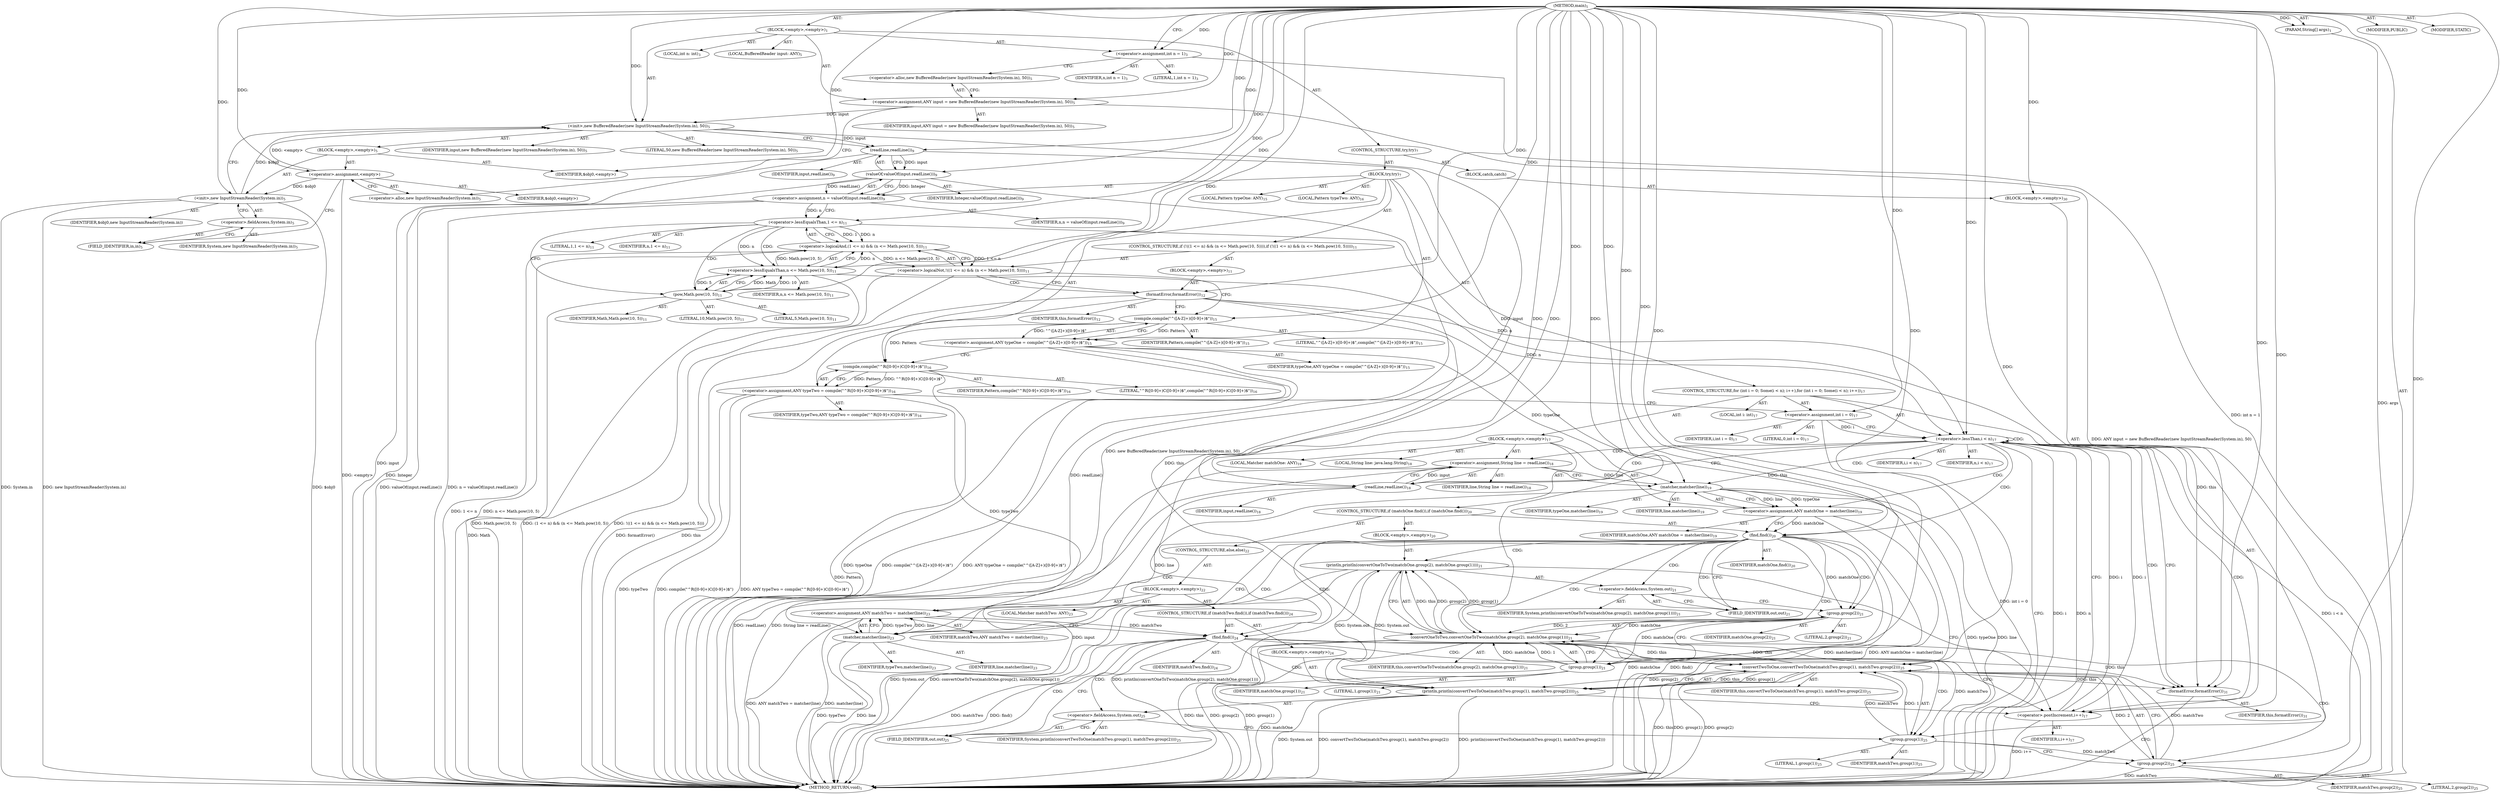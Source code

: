 digraph "main" {  
"19" [label = <(METHOD,main)<SUB>1</SUB>> ]
"20" [label = <(PARAM,String[] args)<SUB>1</SUB>> ]
"21" [label = <(BLOCK,&lt;empty&gt;,&lt;empty&gt;)<SUB>1</SUB>> ]
"22" [label = <(LOCAL,int n: int)<SUB>3</SUB>> ]
"23" [label = <(&lt;operator&gt;.assignment,int n = 1)<SUB>3</SUB>> ]
"24" [label = <(IDENTIFIER,n,int n = 1)<SUB>3</SUB>> ]
"25" [label = <(LITERAL,1,int n = 1)<SUB>3</SUB>> ]
"4" [label = <(LOCAL,BufferedReader input: ANY)<SUB>5</SUB>> ]
"26" [label = <(&lt;operator&gt;.assignment,ANY input = new BufferedReader(new InputStreamReader(System.in), 50))<SUB>5</SUB>> ]
"27" [label = <(IDENTIFIER,input,ANY input = new BufferedReader(new InputStreamReader(System.in), 50))<SUB>5</SUB>> ]
"28" [label = <(&lt;operator&gt;.alloc,new BufferedReader(new InputStreamReader(System.in), 50))<SUB>5</SUB>> ]
"29" [label = <(&lt;init&gt;,new BufferedReader(new InputStreamReader(System.in), 50))<SUB>5</SUB>> ]
"3" [label = <(IDENTIFIER,input,new BufferedReader(new InputStreamReader(System.in), 50))<SUB>5</SUB>> ]
"30" [label = <(BLOCK,&lt;empty&gt;,&lt;empty&gt;)<SUB>5</SUB>> ]
"31" [label = <(&lt;operator&gt;.assignment,&lt;empty&gt;)> ]
"32" [label = <(IDENTIFIER,$obj0,&lt;empty&gt;)> ]
"33" [label = <(&lt;operator&gt;.alloc,new InputStreamReader(System.in))<SUB>5</SUB>> ]
"34" [label = <(&lt;init&gt;,new InputStreamReader(System.in))<SUB>5</SUB>> ]
"35" [label = <(IDENTIFIER,$obj0,new InputStreamReader(System.in))> ]
"36" [label = <(&lt;operator&gt;.fieldAccess,System.in)<SUB>5</SUB>> ]
"37" [label = <(IDENTIFIER,System,new InputStreamReader(System.in))<SUB>5</SUB>> ]
"38" [label = <(FIELD_IDENTIFIER,in,in)<SUB>5</SUB>> ]
"39" [label = <(IDENTIFIER,$obj0,&lt;empty&gt;)> ]
"40" [label = <(LITERAL,50,new BufferedReader(new InputStreamReader(System.in), 50))<SUB>5</SUB>> ]
"41" [label = <(CONTROL_STRUCTURE,try,try)<SUB>7</SUB>> ]
"42" [label = <(BLOCK,try,try)<SUB>7</SUB>> ]
"43" [label = <(&lt;operator&gt;.assignment,n = valueOf(input.readLine()))<SUB>9</SUB>> ]
"44" [label = <(IDENTIFIER,n,n = valueOf(input.readLine()))<SUB>9</SUB>> ]
"45" [label = <(valueOf,valueOf(input.readLine()))<SUB>9</SUB>> ]
"46" [label = <(IDENTIFIER,Integer,valueOf(input.readLine()))<SUB>9</SUB>> ]
"47" [label = <(readLine,readLine())<SUB>9</SUB>> ]
"48" [label = <(IDENTIFIER,input,readLine())<SUB>9</SUB>> ]
"49" [label = <(CONTROL_STRUCTURE,if (!((1 &lt;= n) &amp;&amp; (n &lt;= Math.pow(10, 5)))),if (!((1 &lt;= n) &amp;&amp; (n &lt;= Math.pow(10, 5)))))<SUB>11</SUB>> ]
"50" [label = <(&lt;operator&gt;.logicalNot,!((1 &lt;= n) &amp;&amp; (n &lt;= Math.pow(10, 5))))<SUB>11</SUB>> ]
"51" [label = <(&lt;operator&gt;.logicalAnd,(1 &lt;= n) &amp;&amp; (n &lt;= Math.pow(10, 5)))<SUB>11</SUB>> ]
"52" [label = <(&lt;operator&gt;.lessEqualsThan,1 &lt;= n)<SUB>11</SUB>> ]
"53" [label = <(LITERAL,1,1 &lt;= n)<SUB>11</SUB>> ]
"54" [label = <(IDENTIFIER,n,1 &lt;= n)<SUB>11</SUB>> ]
"55" [label = <(&lt;operator&gt;.lessEqualsThan,n &lt;= Math.pow(10, 5))<SUB>11</SUB>> ]
"56" [label = <(IDENTIFIER,n,n &lt;= Math.pow(10, 5))<SUB>11</SUB>> ]
"57" [label = <(pow,Math.pow(10, 5))<SUB>11</SUB>> ]
"58" [label = <(IDENTIFIER,Math,Math.pow(10, 5))<SUB>11</SUB>> ]
"59" [label = <(LITERAL,10,Math.pow(10, 5))<SUB>11</SUB>> ]
"60" [label = <(LITERAL,5,Math.pow(10, 5))<SUB>11</SUB>> ]
"61" [label = <(BLOCK,&lt;empty&gt;,&lt;empty&gt;)<SUB>11</SUB>> ]
"62" [label = <(formatError,formatError())<SUB>12</SUB>> ]
"63" [label = <(IDENTIFIER,this,formatError())<SUB>12</SUB>> ]
"64" [label = <(LOCAL,Pattern typeOne: ANY)<SUB>15</SUB>> ]
"65" [label = <(&lt;operator&gt;.assignment,ANY typeOne = compile(&quot;^([A-Z]+)([0-9]+)$&quot;))<SUB>15</SUB>> ]
"66" [label = <(IDENTIFIER,typeOne,ANY typeOne = compile(&quot;^([A-Z]+)([0-9]+)$&quot;))<SUB>15</SUB>> ]
"67" [label = <(compile,compile(&quot;^([A-Z]+)([0-9]+)$&quot;))<SUB>15</SUB>> ]
"68" [label = <(IDENTIFIER,Pattern,compile(&quot;^([A-Z]+)([0-9]+)$&quot;))<SUB>15</SUB>> ]
"69" [label = <(LITERAL,&quot;^([A-Z]+)([0-9]+)$&quot;,compile(&quot;^([A-Z]+)([0-9]+)$&quot;))<SUB>15</SUB>> ]
"70" [label = <(LOCAL,Pattern typeTwo: ANY)<SUB>16</SUB>> ]
"71" [label = <(&lt;operator&gt;.assignment,ANY typeTwo = compile(&quot;^R([0-9]+)C([0-9]+)$&quot;))<SUB>16</SUB>> ]
"72" [label = <(IDENTIFIER,typeTwo,ANY typeTwo = compile(&quot;^R([0-9]+)C([0-9]+)$&quot;))<SUB>16</SUB>> ]
"73" [label = <(compile,compile(&quot;^R([0-9]+)C([0-9]+)$&quot;))<SUB>16</SUB>> ]
"74" [label = <(IDENTIFIER,Pattern,compile(&quot;^R([0-9]+)C([0-9]+)$&quot;))<SUB>16</SUB>> ]
"75" [label = <(LITERAL,&quot;^R([0-9]+)C([0-9]+)$&quot;,compile(&quot;^R([0-9]+)C([0-9]+)$&quot;))<SUB>16</SUB>> ]
"76" [label = <(CONTROL_STRUCTURE,for (int i = 0; Some(i &lt; n); i++),for (int i = 0; Some(i &lt; n); i++))<SUB>17</SUB>> ]
"77" [label = <(LOCAL,int i: int)<SUB>17</SUB>> ]
"78" [label = <(&lt;operator&gt;.assignment,int i = 0)<SUB>17</SUB>> ]
"79" [label = <(IDENTIFIER,i,int i = 0)<SUB>17</SUB>> ]
"80" [label = <(LITERAL,0,int i = 0)<SUB>17</SUB>> ]
"81" [label = <(&lt;operator&gt;.lessThan,i &lt; n)<SUB>17</SUB>> ]
"82" [label = <(IDENTIFIER,i,i &lt; n)<SUB>17</SUB>> ]
"83" [label = <(IDENTIFIER,n,i &lt; n)<SUB>17</SUB>> ]
"84" [label = <(&lt;operator&gt;.postIncrement,i++)<SUB>17</SUB>> ]
"85" [label = <(IDENTIFIER,i,i++)<SUB>17</SUB>> ]
"86" [label = <(BLOCK,&lt;empty&gt;,&lt;empty&gt;)<SUB>17</SUB>> ]
"87" [label = <(LOCAL,String line: java.lang.String)<SUB>18</SUB>> ]
"88" [label = <(&lt;operator&gt;.assignment,String line = readLine())<SUB>18</SUB>> ]
"89" [label = <(IDENTIFIER,line,String line = readLine())<SUB>18</SUB>> ]
"90" [label = <(readLine,readLine())<SUB>18</SUB>> ]
"91" [label = <(IDENTIFIER,input,readLine())<SUB>18</SUB>> ]
"92" [label = <(LOCAL,Matcher matchOne: ANY)<SUB>19</SUB>> ]
"93" [label = <(&lt;operator&gt;.assignment,ANY matchOne = matcher(line))<SUB>19</SUB>> ]
"94" [label = <(IDENTIFIER,matchOne,ANY matchOne = matcher(line))<SUB>19</SUB>> ]
"95" [label = <(matcher,matcher(line))<SUB>19</SUB>> ]
"96" [label = <(IDENTIFIER,typeOne,matcher(line))<SUB>19</SUB>> ]
"97" [label = <(IDENTIFIER,line,matcher(line))<SUB>19</SUB>> ]
"98" [label = <(CONTROL_STRUCTURE,if (matchOne.find()),if (matchOne.find()))<SUB>20</SUB>> ]
"99" [label = <(find,find())<SUB>20</SUB>> ]
"100" [label = <(IDENTIFIER,matchOne,find())<SUB>20</SUB>> ]
"101" [label = <(BLOCK,&lt;empty&gt;,&lt;empty&gt;)<SUB>20</SUB>> ]
"102" [label = <(println,println(convertOneToTwo(matchOne.group(2), matchOne.group(1))))<SUB>21</SUB>> ]
"103" [label = <(&lt;operator&gt;.fieldAccess,System.out)<SUB>21</SUB>> ]
"104" [label = <(IDENTIFIER,System,println(convertOneToTwo(matchOne.group(2), matchOne.group(1))))<SUB>21</SUB>> ]
"105" [label = <(FIELD_IDENTIFIER,out,out)<SUB>21</SUB>> ]
"106" [label = <(convertOneToTwo,convertOneToTwo(matchOne.group(2), matchOne.group(1)))<SUB>21</SUB>> ]
"107" [label = <(IDENTIFIER,this,convertOneToTwo(matchOne.group(2), matchOne.group(1)))<SUB>21</SUB>> ]
"108" [label = <(group,group(2))<SUB>21</SUB>> ]
"109" [label = <(IDENTIFIER,matchOne,group(2))<SUB>21</SUB>> ]
"110" [label = <(LITERAL,2,group(2))<SUB>21</SUB>> ]
"111" [label = <(group,group(1))<SUB>21</SUB>> ]
"112" [label = <(IDENTIFIER,matchOne,group(1))<SUB>21</SUB>> ]
"113" [label = <(LITERAL,1,group(1))<SUB>21</SUB>> ]
"114" [label = <(CONTROL_STRUCTURE,else,else)<SUB>22</SUB>> ]
"115" [label = <(BLOCK,&lt;empty&gt;,&lt;empty&gt;)<SUB>22</SUB>> ]
"116" [label = <(LOCAL,Matcher matchTwo: ANY)<SUB>23</SUB>> ]
"117" [label = <(&lt;operator&gt;.assignment,ANY matchTwo = matcher(line))<SUB>23</SUB>> ]
"118" [label = <(IDENTIFIER,matchTwo,ANY matchTwo = matcher(line))<SUB>23</SUB>> ]
"119" [label = <(matcher,matcher(line))<SUB>23</SUB>> ]
"120" [label = <(IDENTIFIER,typeTwo,matcher(line))<SUB>23</SUB>> ]
"121" [label = <(IDENTIFIER,line,matcher(line))<SUB>23</SUB>> ]
"122" [label = <(CONTROL_STRUCTURE,if (matchTwo.find()),if (matchTwo.find()))<SUB>24</SUB>> ]
"123" [label = <(find,find())<SUB>24</SUB>> ]
"124" [label = <(IDENTIFIER,matchTwo,find())<SUB>24</SUB>> ]
"125" [label = <(BLOCK,&lt;empty&gt;,&lt;empty&gt;)<SUB>24</SUB>> ]
"126" [label = <(println,println(convertTwoToOne(matchTwo.group(1), matchTwo.group(2))))<SUB>25</SUB>> ]
"127" [label = <(&lt;operator&gt;.fieldAccess,System.out)<SUB>25</SUB>> ]
"128" [label = <(IDENTIFIER,System,println(convertTwoToOne(matchTwo.group(1), matchTwo.group(2))))<SUB>25</SUB>> ]
"129" [label = <(FIELD_IDENTIFIER,out,out)<SUB>25</SUB>> ]
"130" [label = <(convertTwoToOne,convertTwoToOne(matchTwo.group(1), matchTwo.group(2)))<SUB>25</SUB>> ]
"131" [label = <(IDENTIFIER,this,convertTwoToOne(matchTwo.group(1), matchTwo.group(2)))<SUB>25</SUB>> ]
"132" [label = <(group,group(1))<SUB>25</SUB>> ]
"133" [label = <(IDENTIFIER,matchTwo,group(1))<SUB>25</SUB>> ]
"134" [label = <(LITERAL,1,group(1))<SUB>25</SUB>> ]
"135" [label = <(group,group(2))<SUB>25</SUB>> ]
"136" [label = <(IDENTIFIER,matchTwo,group(2))<SUB>25</SUB>> ]
"137" [label = <(LITERAL,2,group(2))<SUB>25</SUB>> ]
"138" [label = <(BLOCK,catch,catch)> ]
"139" [label = <(BLOCK,&lt;empty&gt;,&lt;empty&gt;)<SUB>30</SUB>> ]
"140" [label = <(formatError,formatError())<SUB>31</SUB>> ]
"141" [label = <(IDENTIFIER,this,formatError())<SUB>31</SUB>> ]
"142" [label = <(MODIFIER,PUBLIC)> ]
"143" [label = <(MODIFIER,STATIC)> ]
"144" [label = <(METHOD_RETURN,void)<SUB>1</SUB>> ]
  "19" -> "20"  [ label = "AST: "] 
  "19" -> "21"  [ label = "AST: "] 
  "19" -> "142"  [ label = "AST: "] 
  "19" -> "143"  [ label = "AST: "] 
  "19" -> "144"  [ label = "AST: "] 
  "21" -> "22"  [ label = "AST: "] 
  "21" -> "23"  [ label = "AST: "] 
  "21" -> "4"  [ label = "AST: "] 
  "21" -> "26"  [ label = "AST: "] 
  "21" -> "29"  [ label = "AST: "] 
  "21" -> "41"  [ label = "AST: "] 
  "23" -> "24"  [ label = "AST: "] 
  "23" -> "25"  [ label = "AST: "] 
  "26" -> "27"  [ label = "AST: "] 
  "26" -> "28"  [ label = "AST: "] 
  "29" -> "3"  [ label = "AST: "] 
  "29" -> "30"  [ label = "AST: "] 
  "29" -> "40"  [ label = "AST: "] 
  "30" -> "31"  [ label = "AST: "] 
  "30" -> "34"  [ label = "AST: "] 
  "30" -> "39"  [ label = "AST: "] 
  "31" -> "32"  [ label = "AST: "] 
  "31" -> "33"  [ label = "AST: "] 
  "34" -> "35"  [ label = "AST: "] 
  "34" -> "36"  [ label = "AST: "] 
  "36" -> "37"  [ label = "AST: "] 
  "36" -> "38"  [ label = "AST: "] 
  "41" -> "42"  [ label = "AST: "] 
  "41" -> "138"  [ label = "AST: "] 
  "42" -> "43"  [ label = "AST: "] 
  "42" -> "49"  [ label = "AST: "] 
  "42" -> "64"  [ label = "AST: "] 
  "42" -> "65"  [ label = "AST: "] 
  "42" -> "70"  [ label = "AST: "] 
  "42" -> "71"  [ label = "AST: "] 
  "42" -> "76"  [ label = "AST: "] 
  "43" -> "44"  [ label = "AST: "] 
  "43" -> "45"  [ label = "AST: "] 
  "45" -> "46"  [ label = "AST: "] 
  "45" -> "47"  [ label = "AST: "] 
  "47" -> "48"  [ label = "AST: "] 
  "49" -> "50"  [ label = "AST: "] 
  "49" -> "61"  [ label = "AST: "] 
  "50" -> "51"  [ label = "AST: "] 
  "51" -> "52"  [ label = "AST: "] 
  "51" -> "55"  [ label = "AST: "] 
  "52" -> "53"  [ label = "AST: "] 
  "52" -> "54"  [ label = "AST: "] 
  "55" -> "56"  [ label = "AST: "] 
  "55" -> "57"  [ label = "AST: "] 
  "57" -> "58"  [ label = "AST: "] 
  "57" -> "59"  [ label = "AST: "] 
  "57" -> "60"  [ label = "AST: "] 
  "61" -> "62"  [ label = "AST: "] 
  "62" -> "63"  [ label = "AST: "] 
  "65" -> "66"  [ label = "AST: "] 
  "65" -> "67"  [ label = "AST: "] 
  "67" -> "68"  [ label = "AST: "] 
  "67" -> "69"  [ label = "AST: "] 
  "71" -> "72"  [ label = "AST: "] 
  "71" -> "73"  [ label = "AST: "] 
  "73" -> "74"  [ label = "AST: "] 
  "73" -> "75"  [ label = "AST: "] 
  "76" -> "77"  [ label = "AST: "] 
  "76" -> "78"  [ label = "AST: "] 
  "76" -> "81"  [ label = "AST: "] 
  "76" -> "84"  [ label = "AST: "] 
  "76" -> "86"  [ label = "AST: "] 
  "78" -> "79"  [ label = "AST: "] 
  "78" -> "80"  [ label = "AST: "] 
  "81" -> "82"  [ label = "AST: "] 
  "81" -> "83"  [ label = "AST: "] 
  "84" -> "85"  [ label = "AST: "] 
  "86" -> "87"  [ label = "AST: "] 
  "86" -> "88"  [ label = "AST: "] 
  "86" -> "92"  [ label = "AST: "] 
  "86" -> "93"  [ label = "AST: "] 
  "86" -> "98"  [ label = "AST: "] 
  "88" -> "89"  [ label = "AST: "] 
  "88" -> "90"  [ label = "AST: "] 
  "90" -> "91"  [ label = "AST: "] 
  "93" -> "94"  [ label = "AST: "] 
  "93" -> "95"  [ label = "AST: "] 
  "95" -> "96"  [ label = "AST: "] 
  "95" -> "97"  [ label = "AST: "] 
  "98" -> "99"  [ label = "AST: "] 
  "98" -> "101"  [ label = "AST: "] 
  "98" -> "114"  [ label = "AST: "] 
  "99" -> "100"  [ label = "AST: "] 
  "101" -> "102"  [ label = "AST: "] 
  "102" -> "103"  [ label = "AST: "] 
  "102" -> "106"  [ label = "AST: "] 
  "103" -> "104"  [ label = "AST: "] 
  "103" -> "105"  [ label = "AST: "] 
  "106" -> "107"  [ label = "AST: "] 
  "106" -> "108"  [ label = "AST: "] 
  "106" -> "111"  [ label = "AST: "] 
  "108" -> "109"  [ label = "AST: "] 
  "108" -> "110"  [ label = "AST: "] 
  "111" -> "112"  [ label = "AST: "] 
  "111" -> "113"  [ label = "AST: "] 
  "114" -> "115"  [ label = "AST: "] 
  "115" -> "116"  [ label = "AST: "] 
  "115" -> "117"  [ label = "AST: "] 
  "115" -> "122"  [ label = "AST: "] 
  "117" -> "118"  [ label = "AST: "] 
  "117" -> "119"  [ label = "AST: "] 
  "119" -> "120"  [ label = "AST: "] 
  "119" -> "121"  [ label = "AST: "] 
  "122" -> "123"  [ label = "AST: "] 
  "122" -> "125"  [ label = "AST: "] 
  "123" -> "124"  [ label = "AST: "] 
  "125" -> "126"  [ label = "AST: "] 
  "126" -> "127"  [ label = "AST: "] 
  "126" -> "130"  [ label = "AST: "] 
  "127" -> "128"  [ label = "AST: "] 
  "127" -> "129"  [ label = "AST: "] 
  "130" -> "131"  [ label = "AST: "] 
  "130" -> "132"  [ label = "AST: "] 
  "130" -> "135"  [ label = "AST: "] 
  "132" -> "133"  [ label = "AST: "] 
  "132" -> "134"  [ label = "AST: "] 
  "135" -> "136"  [ label = "AST: "] 
  "135" -> "137"  [ label = "AST: "] 
  "138" -> "139"  [ label = "AST: "] 
  "139" -> "140"  [ label = "AST: "] 
  "140" -> "141"  [ label = "AST: "] 
  "23" -> "28"  [ label = "CFG: "] 
  "26" -> "33"  [ label = "CFG: "] 
  "29" -> "47"  [ label = "CFG: "] 
  "28" -> "26"  [ label = "CFG: "] 
  "31" -> "38"  [ label = "CFG: "] 
  "34" -> "29"  [ label = "CFG: "] 
  "43" -> "52"  [ label = "CFG: "] 
  "65" -> "73"  [ label = "CFG: "] 
  "71" -> "78"  [ label = "CFG: "] 
  "33" -> "31"  [ label = "CFG: "] 
  "36" -> "34"  [ label = "CFG: "] 
  "45" -> "43"  [ label = "CFG: "] 
  "50" -> "62"  [ label = "CFG: "] 
  "50" -> "67"  [ label = "CFG: "] 
  "67" -> "65"  [ label = "CFG: "] 
  "73" -> "71"  [ label = "CFG: "] 
  "78" -> "81"  [ label = "CFG: "] 
  "81" -> "144"  [ label = "CFG: "] 
  "81" -> "140"  [ label = "CFG: "] 
  "81" -> "90"  [ label = "CFG: "] 
  "84" -> "81"  [ label = "CFG: "] 
  "140" -> "144"  [ label = "CFG: "] 
  "38" -> "36"  [ label = "CFG: "] 
  "47" -> "45"  [ label = "CFG: "] 
  "51" -> "50"  [ label = "CFG: "] 
  "62" -> "67"  [ label = "CFG: "] 
  "88" -> "95"  [ label = "CFG: "] 
  "93" -> "99"  [ label = "CFG: "] 
  "52" -> "51"  [ label = "CFG: "] 
  "52" -> "57"  [ label = "CFG: "] 
  "55" -> "51"  [ label = "CFG: "] 
  "90" -> "88"  [ label = "CFG: "] 
  "95" -> "93"  [ label = "CFG: "] 
  "99" -> "105"  [ label = "CFG: "] 
  "99" -> "119"  [ label = "CFG: "] 
  "57" -> "55"  [ label = "CFG: "] 
  "102" -> "84"  [ label = "CFG: "] 
  "103" -> "108"  [ label = "CFG: "] 
  "106" -> "102"  [ label = "CFG: "] 
  "117" -> "123"  [ label = "CFG: "] 
  "105" -> "103"  [ label = "CFG: "] 
  "108" -> "111"  [ label = "CFG: "] 
  "111" -> "106"  [ label = "CFG: "] 
  "119" -> "117"  [ label = "CFG: "] 
  "123" -> "129"  [ label = "CFG: "] 
  "123" -> "84"  [ label = "CFG: "] 
  "126" -> "84"  [ label = "CFG: "] 
  "127" -> "132"  [ label = "CFG: "] 
  "130" -> "126"  [ label = "CFG: "] 
  "129" -> "127"  [ label = "CFG: "] 
  "132" -> "135"  [ label = "CFG: "] 
  "135" -> "130"  [ label = "CFG: "] 
  "19" -> "23"  [ label = "CFG: "] 
  "20" -> "144"  [ label = "DDG: args"] 
  "23" -> "144"  [ label = "DDG: int n = 1"] 
  "26" -> "144"  [ label = "DDG: ANY input = new BufferedReader(new InputStreamReader(System.in), 50)"] 
  "31" -> "144"  [ label = "DDG: &lt;empty&gt;"] 
  "34" -> "144"  [ label = "DDG: $obj0"] 
  "34" -> "144"  [ label = "DDG: System.in"] 
  "34" -> "144"  [ label = "DDG: new InputStreamReader(System.in)"] 
  "29" -> "144"  [ label = "DDG: new BufferedReader(new InputStreamReader(System.in), 50)"] 
  "47" -> "144"  [ label = "DDG: input"] 
  "45" -> "144"  [ label = "DDG: readLine()"] 
  "43" -> "144"  [ label = "DDG: valueOf(input.readLine())"] 
  "43" -> "144"  [ label = "DDG: n = valueOf(input.readLine())"] 
  "51" -> "144"  [ label = "DDG: 1 &lt;= n"] 
  "55" -> "144"  [ label = "DDG: Math.pow(10, 5)"] 
  "51" -> "144"  [ label = "DDG: n &lt;= Math.pow(10, 5)"] 
  "50" -> "144"  [ label = "DDG: (1 &lt;= n) &amp;&amp; (n &lt;= Math.pow(10, 5))"] 
  "50" -> "144"  [ label = "DDG: !((1 &lt;= n) &amp;&amp; (n &lt;= Math.pow(10, 5)))"] 
  "62" -> "144"  [ label = "DDG: this"] 
  "62" -> "144"  [ label = "DDG: formatError()"] 
  "65" -> "144"  [ label = "DDG: typeOne"] 
  "65" -> "144"  [ label = "DDG: compile(&quot;^([A-Z]+)([0-9]+)$&quot;)"] 
  "65" -> "144"  [ label = "DDG: ANY typeOne = compile(&quot;^([A-Z]+)([0-9]+)$&quot;)"] 
  "71" -> "144"  [ label = "DDG: typeTwo"] 
  "73" -> "144"  [ label = "DDG: Pattern"] 
  "71" -> "144"  [ label = "DDG: compile(&quot;^R([0-9]+)C([0-9]+)$&quot;)"] 
  "71" -> "144"  [ label = "DDG: ANY typeTwo = compile(&quot;^R([0-9]+)C([0-9]+)$&quot;)"] 
  "78" -> "144"  [ label = "DDG: int i = 0"] 
  "81" -> "144"  [ label = "DDG: i"] 
  "81" -> "144"  [ label = "DDG: n"] 
  "81" -> "144"  [ label = "DDG: i &lt; n"] 
  "90" -> "144"  [ label = "DDG: input"] 
  "88" -> "144"  [ label = "DDG: readLine()"] 
  "88" -> "144"  [ label = "DDG: String line = readLine()"] 
  "95" -> "144"  [ label = "DDG: typeOne"] 
  "95" -> "144"  [ label = "DDG: line"] 
  "93" -> "144"  [ label = "DDG: matcher(line)"] 
  "93" -> "144"  [ label = "DDG: ANY matchOne = matcher(line)"] 
  "99" -> "144"  [ label = "DDG: matchOne"] 
  "99" -> "144"  [ label = "DDG: find()"] 
  "119" -> "144"  [ label = "DDG: typeTwo"] 
  "119" -> "144"  [ label = "DDG: line"] 
  "117" -> "144"  [ label = "DDG: matcher(line)"] 
  "117" -> "144"  [ label = "DDG: ANY matchTwo = matcher(line)"] 
  "123" -> "144"  [ label = "DDG: matchTwo"] 
  "123" -> "144"  [ label = "DDG: find()"] 
  "126" -> "144"  [ label = "DDG: System.out"] 
  "130" -> "144"  [ label = "DDG: this"] 
  "130" -> "144"  [ label = "DDG: group(1)"] 
  "135" -> "144"  [ label = "DDG: matchTwo"] 
  "130" -> "144"  [ label = "DDG: group(2)"] 
  "126" -> "144"  [ label = "DDG: convertTwoToOne(matchTwo.group(1), matchTwo.group(2))"] 
  "126" -> "144"  [ label = "DDG: println(convertTwoToOne(matchTwo.group(1), matchTwo.group(2)))"] 
  "102" -> "144"  [ label = "DDG: System.out"] 
  "106" -> "144"  [ label = "DDG: this"] 
  "106" -> "144"  [ label = "DDG: group(2)"] 
  "111" -> "144"  [ label = "DDG: matchOne"] 
  "106" -> "144"  [ label = "DDG: group(1)"] 
  "102" -> "144"  [ label = "DDG: convertOneToTwo(matchOne.group(2), matchOne.group(1))"] 
  "102" -> "144"  [ label = "DDG: println(convertOneToTwo(matchOne.group(2), matchOne.group(1)))"] 
  "84" -> "144"  [ label = "DDG: i++"] 
  "45" -> "144"  [ label = "DDG: Integer"] 
  "57" -> "144"  [ label = "DDG: Math"] 
  "19" -> "20"  [ label = "DDG: "] 
  "19" -> "23"  [ label = "DDG: "] 
  "19" -> "26"  [ label = "DDG: "] 
  "26" -> "29"  [ label = "DDG: input"] 
  "19" -> "29"  [ label = "DDG: "] 
  "31" -> "29"  [ label = "DDG: &lt;empty&gt;"] 
  "34" -> "29"  [ label = "DDG: $obj0"] 
  "19" -> "31"  [ label = "DDG: "] 
  "19" -> "39"  [ label = "DDG: "] 
  "45" -> "43"  [ label = "DDG: Integer"] 
  "45" -> "43"  [ label = "DDG: readLine()"] 
  "67" -> "65"  [ label = "DDG: Pattern"] 
  "67" -> "65"  [ label = "DDG: &quot;^([A-Z]+)([0-9]+)$&quot;"] 
  "73" -> "71"  [ label = "DDG: Pattern"] 
  "73" -> "71"  [ label = "DDG: &quot;^R([0-9]+)C([0-9]+)$&quot;"] 
  "19" -> "139"  [ label = "DDG: "] 
  "31" -> "34"  [ label = "DDG: $obj0"] 
  "19" -> "34"  [ label = "DDG: "] 
  "19" -> "78"  [ label = "DDG: "] 
  "19" -> "45"  [ label = "DDG: "] 
  "47" -> "45"  [ label = "DDG: input"] 
  "51" -> "50"  [ label = "DDG: 1 &lt;= n"] 
  "51" -> "50"  [ label = "DDG: n &lt;= Math.pow(10, 5)"] 
  "19" -> "67"  [ label = "DDG: "] 
  "67" -> "73"  [ label = "DDG: Pattern"] 
  "19" -> "73"  [ label = "DDG: "] 
  "78" -> "81"  [ label = "DDG: i"] 
  "84" -> "81"  [ label = "DDG: i"] 
  "19" -> "81"  [ label = "DDG: "] 
  "52" -> "81"  [ label = "DDG: n"] 
  "55" -> "81"  [ label = "DDG: n"] 
  "81" -> "84"  [ label = "DDG: i"] 
  "19" -> "84"  [ label = "DDG: "] 
  "90" -> "88"  [ label = "DDG: input"] 
  "95" -> "93"  [ label = "DDG: typeOne"] 
  "95" -> "93"  [ label = "DDG: line"] 
  "62" -> "140"  [ label = "DDG: this"] 
  "130" -> "140"  [ label = "DDG: this"] 
  "106" -> "140"  [ label = "DDG: this"] 
  "19" -> "140"  [ label = "DDG: "] 
  "29" -> "47"  [ label = "DDG: input"] 
  "19" -> "47"  [ label = "DDG: "] 
  "52" -> "51"  [ label = "DDG: 1"] 
  "52" -> "51"  [ label = "DDG: n"] 
  "55" -> "51"  [ label = "DDG: n"] 
  "55" -> "51"  [ label = "DDG: Math.pow(10, 5)"] 
  "19" -> "62"  [ label = "DDG: "] 
  "19" -> "52"  [ label = "DDG: "] 
  "43" -> "52"  [ label = "DDG: n"] 
  "52" -> "55"  [ label = "DDG: n"] 
  "19" -> "55"  [ label = "DDG: "] 
  "57" -> "55"  [ label = "DDG: Math"] 
  "57" -> "55"  [ label = "DDG: 10"] 
  "57" -> "55"  [ label = "DDG: 5"] 
  "47" -> "90"  [ label = "DDG: input"] 
  "19" -> "90"  [ label = "DDG: "] 
  "65" -> "95"  [ label = "DDG: typeOne"] 
  "19" -> "95"  [ label = "DDG: "] 
  "88" -> "95"  [ label = "DDG: line"] 
  "93" -> "99"  [ label = "DDG: matchOne"] 
  "19" -> "99"  [ label = "DDG: "] 
  "19" -> "57"  [ label = "DDG: "] 
  "126" -> "102"  [ label = "DDG: System.out"] 
  "106" -> "102"  [ label = "DDG: this"] 
  "106" -> "102"  [ label = "DDG: group(2)"] 
  "106" -> "102"  [ label = "DDG: group(1)"] 
  "119" -> "117"  [ label = "DDG: typeTwo"] 
  "119" -> "117"  [ label = "DDG: line"] 
  "62" -> "106"  [ label = "DDG: this"] 
  "130" -> "106"  [ label = "DDG: this"] 
  "19" -> "106"  [ label = "DDG: "] 
  "108" -> "106"  [ label = "DDG: matchOne"] 
  "108" -> "106"  [ label = "DDG: 2"] 
  "111" -> "106"  [ label = "DDG: matchOne"] 
  "111" -> "106"  [ label = "DDG: 1"] 
  "99" -> "108"  [ label = "DDG: matchOne"] 
  "19" -> "108"  [ label = "DDG: "] 
  "108" -> "111"  [ label = "DDG: matchOne"] 
  "19" -> "111"  [ label = "DDG: "] 
  "71" -> "119"  [ label = "DDG: typeTwo"] 
  "19" -> "119"  [ label = "DDG: "] 
  "95" -> "119"  [ label = "DDG: line"] 
  "117" -> "123"  [ label = "DDG: matchTwo"] 
  "19" -> "123"  [ label = "DDG: "] 
  "102" -> "126"  [ label = "DDG: System.out"] 
  "130" -> "126"  [ label = "DDG: this"] 
  "130" -> "126"  [ label = "DDG: group(1)"] 
  "130" -> "126"  [ label = "DDG: group(2)"] 
  "62" -> "130"  [ label = "DDG: this"] 
  "106" -> "130"  [ label = "DDG: this"] 
  "19" -> "130"  [ label = "DDG: "] 
  "132" -> "130"  [ label = "DDG: matchTwo"] 
  "132" -> "130"  [ label = "DDG: 1"] 
  "135" -> "130"  [ label = "DDG: matchTwo"] 
  "135" -> "130"  [ label = "DDG: 2"] 
  "123" -> "132"  [ label = "DDG: matchTwo"] 
  "19" -> "132"  [ label = "DDG: "] 
  "132" -> "135"  [ label = "DDG: matchTwo"] 
  "19" -> "135"  [ label = "DDG: "] 
  "50" -> "62"  [ label = "CDG: "] 
  "81" -> "99"  [ label = "CDG: "] 
  "81" -> "81"  [ label = "CDG: "] 
  "81" -> "84"  [ label = "CDG: "] 
  "81" -> "95"  [ label = "CDG: "] 
  "81" -> "93"  [ label = "CDG: "] 
  "81" -> "140"  [ label = "CDG: "] 
  "81" -> "90"  [ label = "CDG: "] 
  "81" -> "88"  [ label = "CDG: "] 
  "52" -> "57"  [ label = "CDG: "] 
  "52" -> "55"  [ label = "CDG: "] 
  "99" -> "102"  [ label = "CDG: "] 
  "99" -> "103"  [ label = "CDG: "] 
  "99" -> "119"  [ label = "CDG: "] 
  "99" -> "123"  [ label = "CDG: "] 
  "99" -> "106"  [ label = "CDG: "] 
  "99" -> "105"  [ label = "CDG: "] 
  "99" -> "117"  [ label = "CDG: "] 
  "99" -> "108"  [ label = "CDG: "] 
  "99" -> "111"  [ label = "CDG: "] 
  "123" -> "132"  [ label = "CDG: "] 
  "123" -> "129"  [ label = "CDG: "] 
  "123" -> "126"  [ label = "CDG: "] 
  "123" -> "130"  [ label = "CDG: "] 
  "123" -> "135"  [ label = "CDG: "] 
  "123" -> "127"  [ label = "CDG: "] 
}
